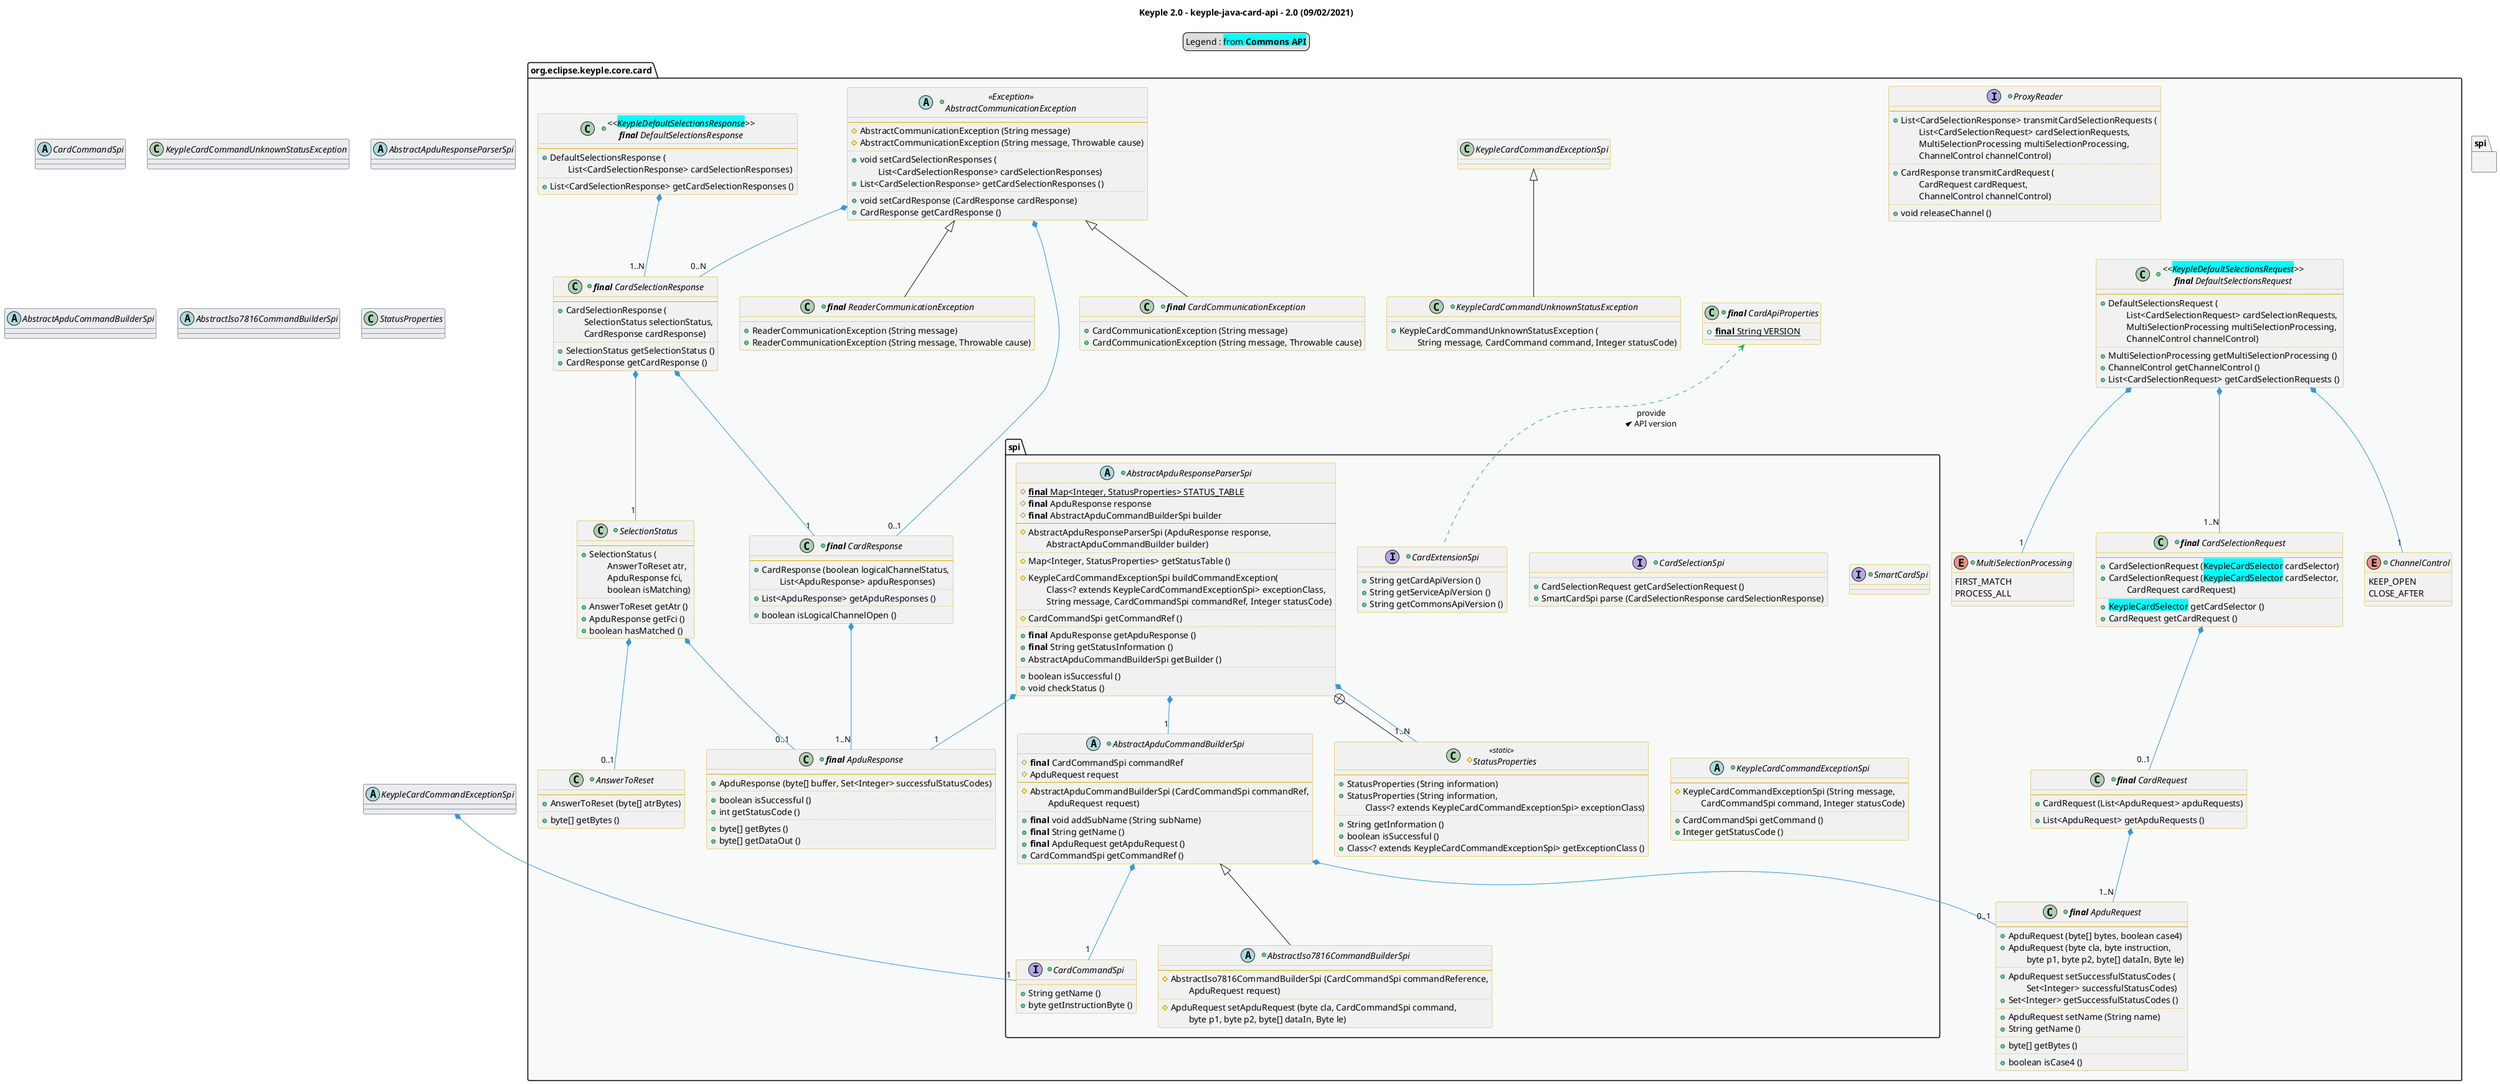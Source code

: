 @startuml
title
    Keyple 2.0 - keyple-java-card-api - 2.0 (09/02/2021)
end title

' == THEME ==

'Couleurs issues de : https://htmlcolorcodes.com/fr/tableau-de-couleur/tableau-de-couleur-design-plat/
!define C_GREY1 F8F9F9
!define C_GREY2 F2F3F4
!define C_GREY3 E5E7E9
!define C_GREY4 D7DBDD
!define C_GREY5 CACFD2
!define C_GREY6 BDC3C7
!define C_LINK 3498DB
!define C_USE 27AE60

skinparam Shadowing false
skinparam ClassFontStyle italic
skinparam ClassBorderColor #D4AC0D
skinparam stereotypeABorderColor #A9DCDF
skinparam stereotypeIBorderColor #B4A7E5
skinparam stereotypeCBorderColor #ADD1B2
skinparam stereotypeEBorderColor #EB93DF
' Red
skinparam ClassBackgroundColor<<red>> #FDEDEC
skinparam ClassBorderColor<<red>> #E74C3C
hide <<red>> stereotype
' Purple
skinparam ClassBackgroundColor<<purple>> #F4ECF7
skinparam ClassBorderColor<<purple>> #8E44AD
hide <<purple>> stereotype
' blue
skinparam ClassBackgroundColor<<blue>> #EBF5FB
skinparam ClassBorderColor<<blue>> #3498DB
hide <<blue>> stereotype
' Green
skinparam ClassBackgroundColor<<green>> #E9F7EF
skinparam ClassBorderColor<<green>> #27AE60
hide <<green>> stereotype
' Grey
skinparam ClassBackgroundColor<<grey>> #EAECEE
skinparam ClassBorderColor<<grey>> #2C3E50
hide <<grey>> stereotype

' == CONTENT ==

legend top
    Legend : <back:cyan>from **Commons API**</back>
end legend

package "org.eclipse.keyple.core.card" as api {
    +class "**final** CardApiProperties" as ApiProperties {
        +{static} **final** String VERSION
    }
    +interface ProxyReader {
        --
        +List<CardSelectionResponse> transmitCardSelectionRequests (
            \tList<CardSelectionRequest> cardSelectionRequests,
            \tMultiSelectionProcessing multiSelectionProcessing,
            \tChannelControl channelControl)
        ..
        +CardResponse transmitCardRequest (
            \tCardRequest cardRequest,
            \tChannelControl channelControl)
        ..
        +void releaseChannel ()
    }
    +enum MultiSelectionProcessing {
        FIRST_MATCH
        PROCESS_ALL
    }
    +enum ChannelControl {
        KEEP_OPEN
        CLOSE_AFTER
    }
    ' REQUEST
    +class "**final** CardSelectionRequest" as CardSelectionRequest {
        --
        +CardSelectionRequest (<back:cyan>KeypleCardSelector</back> cardSelector)
        +CardSelectionRequest (<back:cyan>KeypleCardSelector</back> cardSelector,
            \tCardRequest cardRequest)
        ..
        +<back:cyan>KeypleCardSelector</back> getCardSelector ()
        +CardRequest getCardRequest ()
    }
    +class "**final** CardRequest" as CardRequest {
        --
        +CardRequest (List<ApduRequest> apduRequests)
        ..
        +List<ApduRequest> getApduRequests ()
    }
    +class "**final** ApduRequest" as ApduRequest {
        --
        +ApduRequest (byte[] bytes, boolean case4)
        +ApduRequest (byte cla, byte instruction,
            \tbyte p1, byte p2, byte[] dataIn, Byte le)
        ..
        +ApduRequest setSuccessfulStatusCodes (
            \tSet<Integer> successfulStatusCodes)
        +Set<Integer> getSuccessfulStatusCodes ()
        ..
        +ApduRequest setName (String name)
        +String getName ()
        ..
        +byte[] getBytes ()
        ..
        +boolean isCase4 ()
    }
    +class "<<<back:cyan>KeypleDefaultSelectionsRequest</back>>>\n**final** DefaultSelectionsRequest" as DefaultSelectionsRequest {
        --
        +DefaultSelectionsRequest (
            \tList<CardSelectionRequest> cardSelectionRequests,
            \tMultiSelectionProcessing multiSelectionProcessing,
            \tChannelControl channelControl)
        ..
        +MultiSelectionProcessing getMultiSelectionProcessing ()
        +ChannelControl getChannelControl ()
        +List<CardSelectionRequest> getCardSelectionRequests ()
    }
    ' RESPONSE
    +class "**final** CardSelectionResponse" as CardSelectionResponse {
        --
        +CardSelectionResponse (
            \tSelectionStatus selectionStatus,
            \tCardResponse cardResponse)
        ..
        +SelectionStatus getSelectionStatus ()
        +CardResponse getCardResponse ()
    }
    +class "**final** CardResponse" as CardResponse {
        --
        +CardResponse (boolean logicalChannelStatus,
            \tList<ApduResponse> apduResponses)
        ..
        +List<ApduResponse> getApduResponses ()
        ..
        +boolean isLogicalChannelOpen ()
    }
    +class "**final** ApduResponse" as ApduResponse {
        --
        +ApduResponse (byte[] buffer, Set<Integer> successfulStatusCodes)
        ..
        +boolean isSuccessful ()
        +int getStatusCode ()
        ..
        +byte[] getBytes ()
        +byte[] getDataOut ()
    }
    +class SelectionStatus {
        --
        +SelectionStatus (
            \tAnswerToReset atr,
            \tApduResponse fci,
            \tboolean isMatching)
        ..
        +AnswerToReset getAtr ()
        +ApduResponse getFci ()
        +boolean hasMatched ()
    }
    +class AnswerToReset {
        --
        +AnswerToReset (byte[] atrBytes)
        ..
        +byte[] getBytes ()
    }
    +class "<<<back:cyan>KeypleDefaultSelectionsResponse</back>>>\n**final** DefaultSelectionsResponse" as DefaultSelectionsResponse {
        --
        +DefaultSelectionsResponse (
            \tList<CardSelectionResponse> cardSelectionResponses)
        ..
        +List<CardSelectionResponse> getCardSelectionResponses ()
    }
    ' SPI
    package spi {
        +interface CardExtensionSpi {
            +String getCardApiVersion ()
            +String getServiceApiVersion ()
            +String getCommonsApiVersion ()
        }
        +interface CardSelectionSpi {
            +CardSelectionRequest getCardSelectionRequest ()
            +SmartCardSpi parse (CardSelectionResponse cardSelectionResponse)
        }
        +interface SmartCardSpi {
        }
        ' COMMAND
        +interface CardCommandSpi {
            +String getName ()
            +byte getInstructionByte ()
        }
        +abstract class AbstractApduCommandBuilderSpi {
            #**final** CardCommandSpi commandRef
            #ApduRequest request
            --
            #AbstractApduCommandBuilderSpi (CardCommandSpi commandRef,
                \tApduRequest request)
            ..
            +**final** void addSubName (String subName)
            +**final** String getName ()
            +**final** ApduRequest getApduRequest ()
            +CardCommandSpi getCommandRef ()
        }
        +abstract class AbstractIso7816CommandBuilderSpi extends AbstractApduCommandBuilderSpi {
            --
            #AbstractIso7816CommandBuilderSpi (CardCommandSpi commandReference,
                \tApduRequest request)
            ..
            #ApduRequest setApduRequest (byte cla, CardCommandSpi command,
                \tbyte p1, byte p2, byte[] dataIn, Byte le)
        }
        +abstract class AbstractApduResponseParserSpi {
            #{static} **final** Map<Integer, StatusProperties> STATUS_TABLE
            #**final** ApduResponse response
            #**final** AbstractApduCommandBuilderSpi builder
            --
            #AbstractApduResponseParserSpi (ApduResponse response,
                \tAbstractApduCommandBuilder builder)
            ..
            #Map<Integer, StatusProperties> getStatusTable ()
            ..
            #KeypleCardCommandExceptionSpi buildCommandException(
                \tClass<? extends KeypleCardCommandExceptionSpi> exceptionClass,
                \tString message, CardCommandSpi commandRef, Integer statusCode)
            ..
            #CardCommandSpi getCommandRef ()
            ..
            +**final** ApduResponse getApduResponse ()
            +**final** String getStatusInformation ()
            +AbstractApduCommandBuilderSpi getBuilder ()
            ..
            +boolean isSuccessful ()
            +void checkStatus ()
        }
        #class StatusProperties <<static>> {
            --
            +StatusProperties (String information)
            +StatusProperties (String information,
                \tClass<? extends KeypleCardCommandExceptionSpi> exceptionClass)
            ..
            +String getInformation ()
            +boolean isSuccessful ()
            +Class<? extends KeypleCardCommandExceptionSpi> getExceptionClass ()
        }
        +abstract class KeypleCardCommandExceptionSpi {
            --
            #KeypleCardCommandExceptionSpi (String message,
                \tCardCommandSpi command, Integer statusCode)
            ..
            +CardCommandSpi getCommand ()
            +Integer getStatusCode ()
        }
    }
    +class KeypleCardCommandUnknownStatusException extends KeypleCardCommandExceptionSpi {
        +KeypleCardCommandUnknownStatusException (
            \tString message, CardCommand command, Integer statusCode)
    }
    +abstract class "<<Exception>>\nAbstractCommunicationException" as AbstractCommunicationException {
        --
        #AbstractCommunicationException (String message)
        #AbstractCommunicationException (String message, Throwable cause)
        ..
        +void setCardSelectionResponses (
            \tList<CardSelectionResponse> cardSelectionResponses)
        +List<CardSelectionResponse> getCardSelectionResponses ()
        ..
        +void setCardResponse (CardResponse cardResponse)
        +CardResponse getCardResponse ()
    }
    +class "**final** ReaderCommunicationException" as ReaderCommunicationException extends AbstractCommunicationException {
        +ReaderCommunicationException (String message)
        +ReaderCommunicationException (String message, Throwable cause)
    }
    +class "**final** CardCommunicationException" as CardCommunicationException extends AbstractCommunicationException {
        +CardCommunicationException (String message)
        +CardCommunicationException (String message, Throwable cause)
    }
}

' Associations

CardExtensionSpi .up.> ApiProperties #C_USE : provide\nAPI version <

DefaultSelectionsRequest *-- "1..N" CardSelectionRequest #C_LINK
DefaultSelectionsRequest *-- "1" MultiSelectionProcessing #C_LINK
DefaultSelectionsRequest *-- "1" ChannelControl #C_LINK

CardSelectionRequest *-- "0..1" CardRequest #C_LINK

CardRequest *-- "1..N" ApduRequest #C_LINK

DefaultSelectionsResponse *-- "1..N" CardSelectionResponse #C_LINK

CardSelectionResponse *-- "1" CardResponse #C_LINK
CardSelectionResponse *-- "1" SelectionStatus #C_LINK

CardResponse *-- "1..N" ApduResponse #C_LINK

SelectionStatus *-- "0..1" ApduResponse  #C_LINK
SelectionStatus *-- "0..1" AnswerToReset  #C_LINK

AbstractApduCommandBuilderSpi *-- "1" CardCommandSpi  #C_LINK
AbstractApduCommandBuilderSpi *-- "0..1" ApduRequest  #C_LINK

AbstractApduResponseParserSpi +-- StatusProperties
AbstractApduResponseParserSpi *-- "1..N" StatusProperties #C_LINK
AbstractApduResponseParserSpi *-- "1" AbstractApduCommandBuilderSpi #C_LINK
AbstractApduResponseParserSpi *-- "1" ApduResponse #C_LINK

KeypleCardCommandExceptionSpi *-- "1" CardCommandSpi #C_LINK

AbstractCommunicationException *-- "0..N" CardSelectionResponse #C_LINK
AbstractCommunicationException *-- "0..1" CardResponse #C_LINK


' == LAYOUT ==

'serverApi -[hidden]- LocalServiceClient

' == STYLE ==

package api #C_GREY1 {}
package spi #C_GREY2 {}

abstract class CardCommandSpi <<grey>>
abstract class KeypleCardCommandExceptionSpi <<grey>>
class KeypleCardCommandUnknownStatusException <<grey>>
abstract class AbstractApduResponseParserSpi <<grey>>
abstract class AbstractApduCommandBuilderSpi <<grey>>
abstract class AbstractIso7816CommandBuilderSpi <<grey>>
class StatusProperties <<grey>>

@enduml
